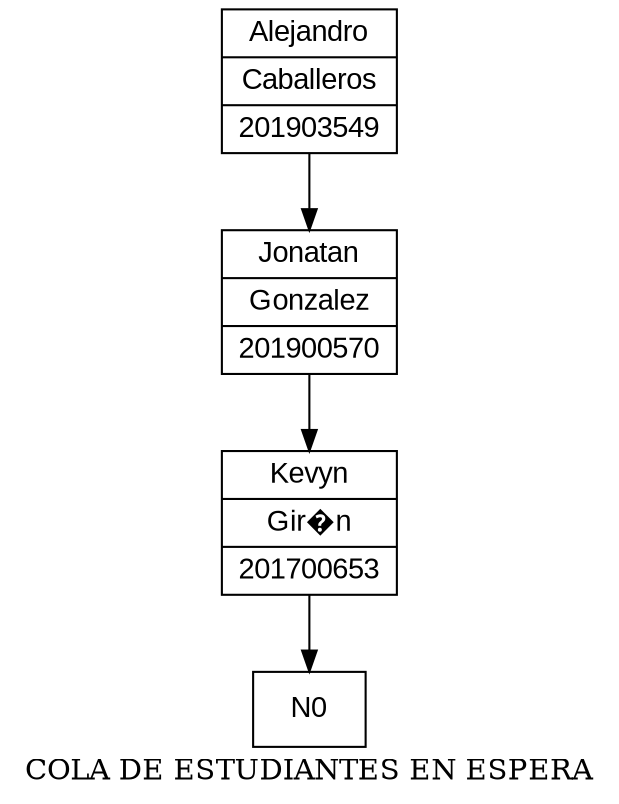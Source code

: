 digraph G {
rankdir=TB;
node [shape=box];
node [shape=record fontname=Arial]
label = "COLA DE ESTUDIANTES EN ESPERA";
N3[label="{Alejandro|Caballeros|201903549}"];
N3->N2;
N2[label="{Jonatan|Gonzalez|201900570}"];
N2->N1;
N1[label="{Kevyn|Gir�n|201700653}"];
N1->N0;
}